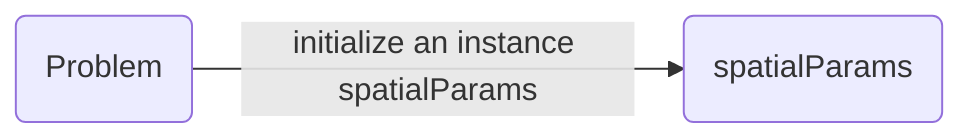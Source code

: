 flowchart LR
    A(Problem) -->|"initialize an instance spatialParams"| B(spatialParams)
    click A "./problem.html"
    click B "./spatialparams.html"